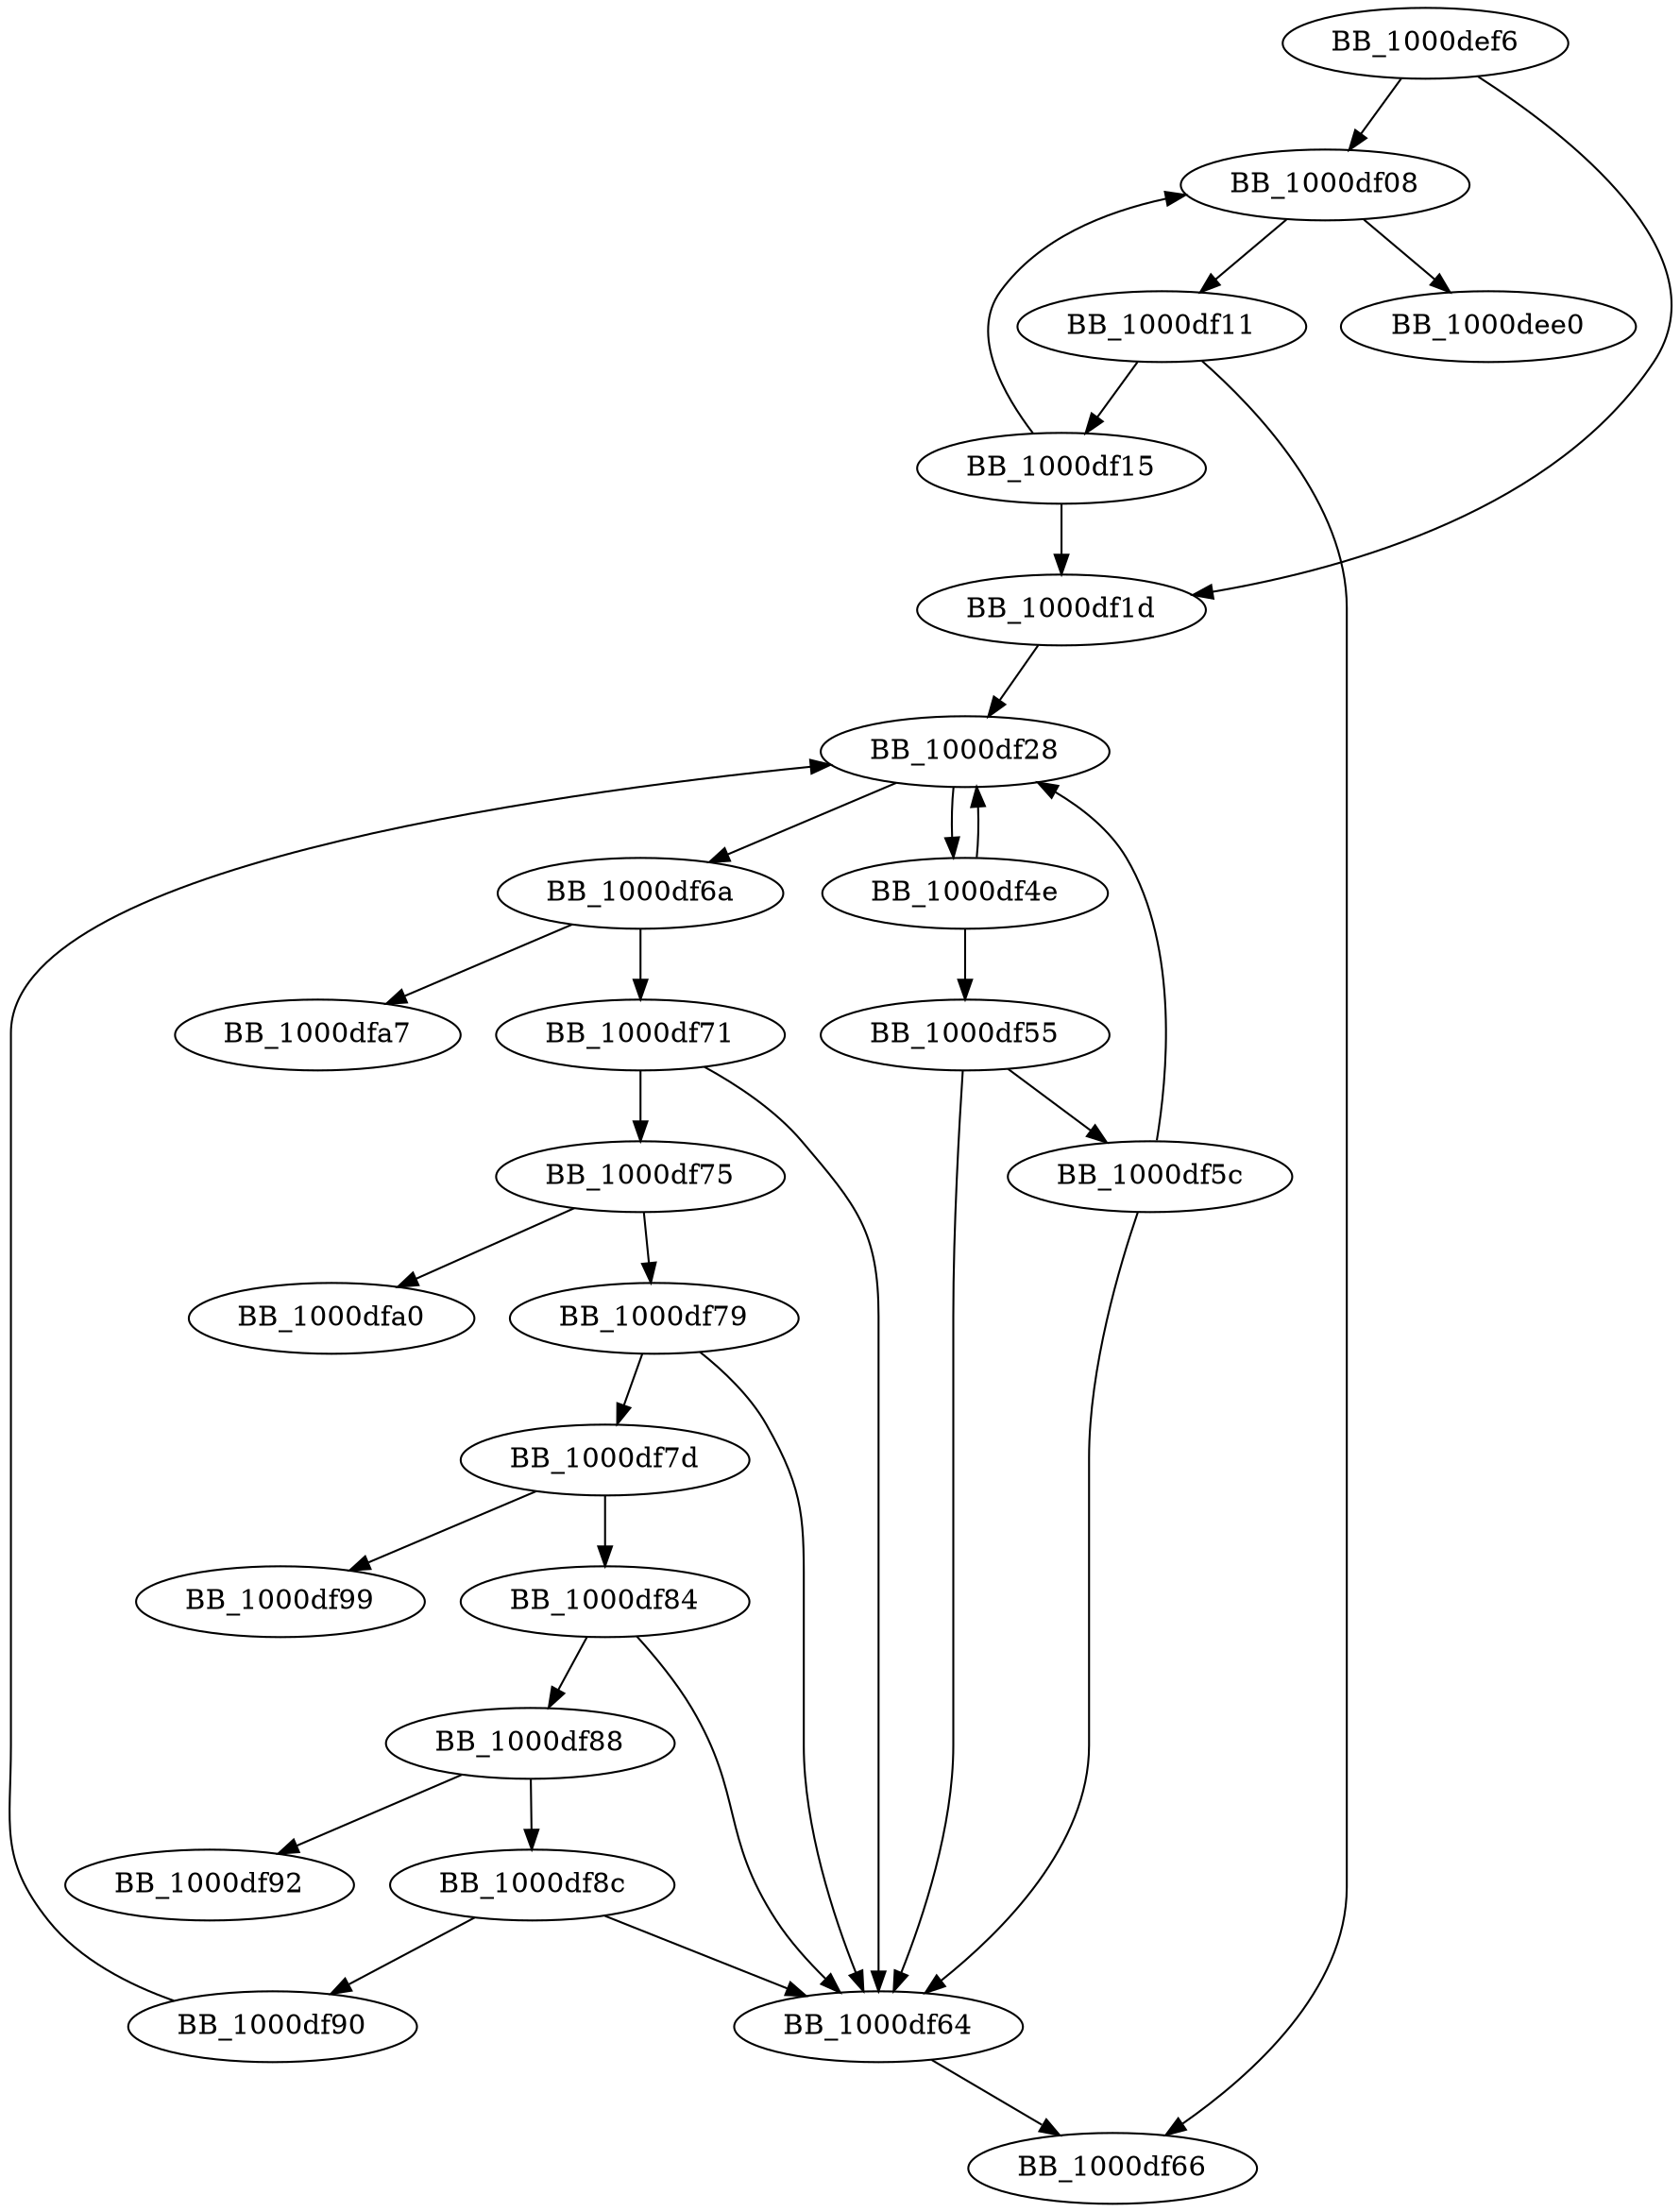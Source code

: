 DiGraph ___from_strstr_to_strchr{
BB_1000def6->BB_1000df08
BB_1000def6->BB_1000df1d
BB_1000df08->BB_1000dee0
BB_1000df08->BB_1000df11
BB_1000df11->BB_1000df15
BB_1000df11->BB_1000df66
BB_1000df15->BB_1000df08
BB_1000df15->BB_1000df1d
BB_1000df1d->BB_1000df28
BB_1000df28->BB_1000df4e
BB_1000df28->BB_1000df6a
BB_1000df4e->BB_1000df28
BB_1000df4e->BB_1000df55
BB_1000df55->BB_1000df5c
BB_1000df55->BB_1000df64
BB_1000df5c->BB_1000df28
BB_1000df5c->BB_1000df64
BB_1000df64->BB_1000df66
BB_1000df6a->BB_1000df71
BB_1000df6a->BB_1000dfa7
BB_1000df71->BB_1000df64
BB_1000df71->BB_1000df75
BB_1000df75->BB_1000df79
BB_1000df75->BB_1000dfa0
BB_1000df79->BB_1000df64
BB_1000df79->BB_1000df7d
BB_1000df7d->BB_1000df84
BB_1000df7d->BB_1000df99
BB_1000df84->BB_1000df64
BB_1000df84->BB_1000df88
BB_1000df88->BB_1000df8c
BB_1000df88->BB_1000df92
BB_1000df8c->BB_1000df64
BB_1000df8c->BB_1000df90
BB_1000df90->BB_1000df28
}
